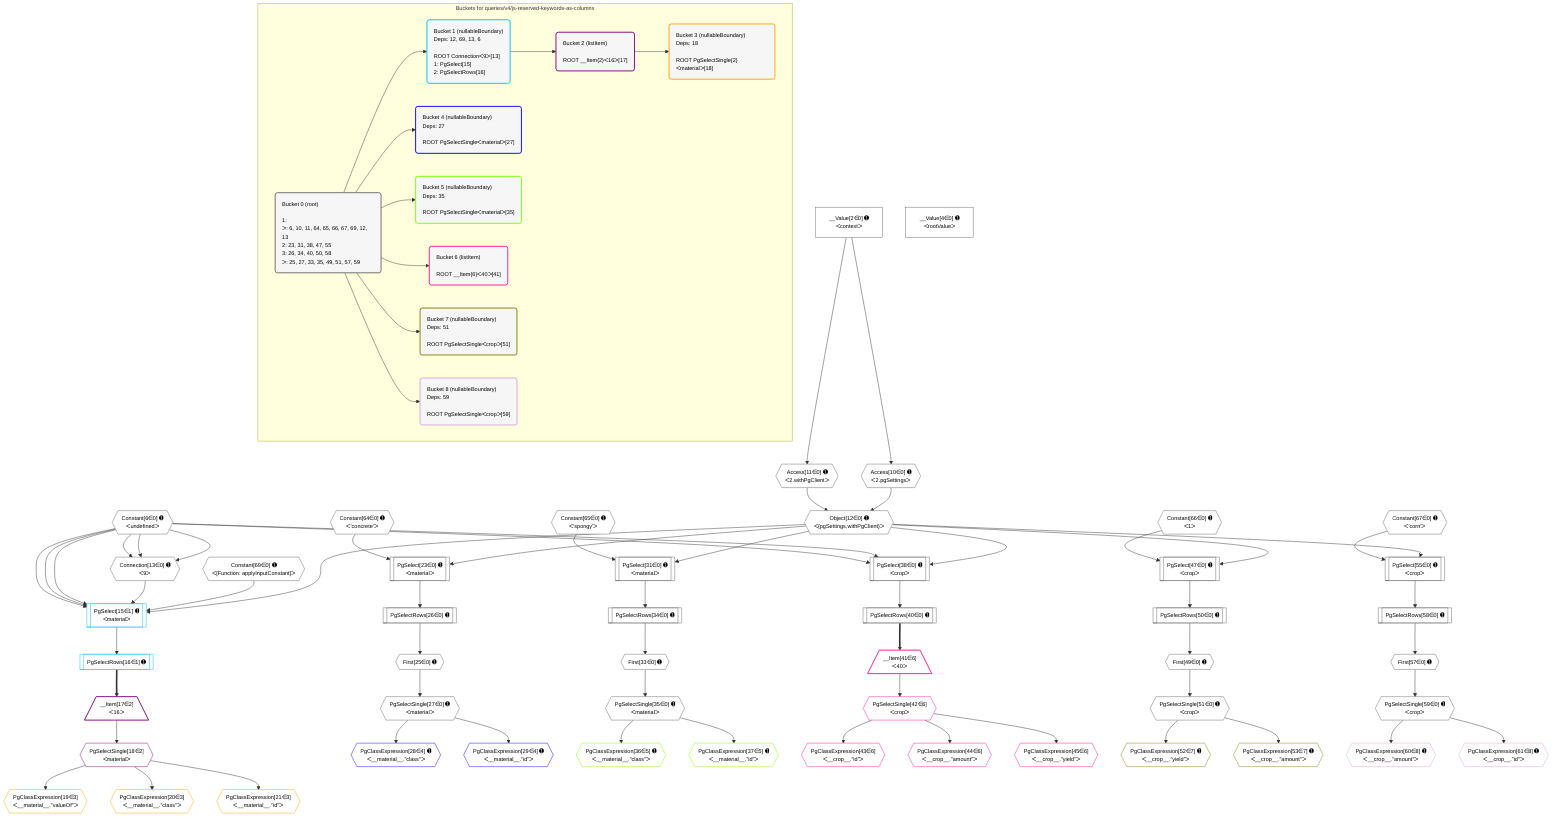 %%{init: {'themeVariables': { 'fontSize': '12px'}}}%%
graph TD
    classDef path fill:#eee,stroke:#000,color:#000
    classDef plan fill:#fff,stroke-width:1px,color:#000
    classDef itemplan fill:#fff,stroke-width:2px,color:#000
    classDef unbatchedplan fill:#dff,stroke-width:1px,color:#000
    classDef sideeffectplan fill:#fcc,stroke-width:2px,color:#000
    classDef bucket fill:#f6f6f6,color:#000,stroke-width:2px,text-align:left


    %% plan dependencies
    Connection13{{"Connection[13∈0] ➊<br />ᐸ9ᐳ"}}:::plan
    Constant6{{"Constant[6∈0] ➊<br />ᐸundefinedᐳ"}}:::plan
    Constant6 & Constant6 & Constant6 --> Connection13
    PgSelect38[["PgSelect[38∈0] ➊<br />ᐸcropᐳ"]]:::plan
    Object12{{"Object[12∈0] ➊<br />ᐸ{pgSettings,withPgClient}ᐳ"}}:::plan
    Object12 & Constant6 & Constant6 --> PgSelect38
    Access10{{"Access[10∈0] ➊<br />ᐸ2.pgSettingsᐳ"}}:::plan
    Access11{{"Access[11∈0] ➊<br />ᐸ2.withPgClientᐳ"}}:::plan
    Access10 & Access11 --> Object12
    PgSelect23[["PgSelect[23∈0] ➊<br />ᐸmaterialᐳ"]]:::plan
    Constant64{{"Constant[64∈0] ➊<br />ᐸ'concrete'ᐳ"}}:::plan
    Object12 & Constant64 --> PgSelect23
    PgSelect31[["PgSelect[31∈0] ➊<br />ᐸmaterialᐳ"]]:::plan
    Constant65{{"Constant[65∈0] ➊<br />ᐸ'spongy'ᐳ"}}:::plan
    Object12 & Constant65 --> PgSelect31
    PgSelect47[["PgSelect[47∈0] ➊<br />ᐸcropᐳ"]]:::plan
    Constant66{{"Constant[66∈0] ➊<br />ᐸ1ᐳ"}}:::plan
    Object12 & Constant66 --> PgSelect47
    PgSelect55[["PgSelect[55∈0] ➊<br />ᐸcropᐳ"]]:::plan
    Constant67{{"Constant[67∈0] ➊<br />ᐸ'corn'ᐳ"}}:::plan
    Object12 & Constant67 --> PgSelect55
    __Value2["__Value[2∈0] ➊<br />ᐸcontextᐳ"]:::plan
    __Value2 --> Access10
    __Value2 --> Access11
    First25{{"First[25∈0] ➊"}}:::plan
    PgSelectRows26[["PgSelectRows[26∈0] ➊"]]:::plan
    PgSelectRows26 --> First25
    PgSelect23 --> PgSelectRows26
    PgSelectSingle27{{"PgSelectSingle[27∈0] ➊<br />ᐸmaterialᐳ"}}:::plan
    First25 --> PgSelectSingle27
    First33{{"First[33∈0] ➊"}}:::plan
    PgSelectRows34[["PgSelectRows[34∈0] ➊"]]:::plan
    PgSelectRows34 --> First33
    PgSelect31 --> PgSelectRows34
    PgSelectSingle35{{"PgSelectSingle[35∈0] ➊<br />ᐸmaterialᐳ"}}:::plan
    First33 --> PgSelectSingle35
    PgSelectRows40[["PgSelectRows[40∈0] ➊"]]:::plan
    PgSelect38 --> PgSelectRows40
    First49{{"First[49∈0] ➊"}}:::plan
    PgSelectRows50[["PgSelectRows[50∈0] ➊"]]:::plan
    PgSelectRows50 --> First49
    PgSelect47 --> PgSelectRows50
    PgSelectSingle51{{"PgSelectSingle[51∈0] ➊<br />ᐸcropᐳ"}}:::plan
    First49 --> PgSelectSingle51
    First57{{"First[57∈0] ➊"}}:::plan
    PgSelectRows58[["PgSelectRows[58∈0] ➊"]]:::plan
    PgSelectRows58 --> First57
    PgSelect55 --> PgSelectRows58
    PgSelectSingle59{{"PgSelectSingle[59∈0] ➊<br />ᐸcropᐳ"}}:::plan
    First57 --> PgSelectSingle59
    __Value4["__Value[4∈0] ➊<br />ᐸrootValueᐳ"]:::plan
    Constant69{{"Constant[69∈0] ➊<br />ᐸ[Function: applyInputConstant]ᐳ"}}:::plan
    PgSelect15[["PgSelect[15∈1] ➊<br />ᐸmaterialᐳ"]]:::plan
    Object12 & Constant69 & Connection13 & Constant6 & Constant6 & Constant6 --> PgSelect15
    PgSelectRows16[["PgSelectRows[16∈1] ➊"]]:::plan
    PgSelect15 --> PgSelectRows16
    __Item17[/"__Item[17∈2]<br />ᐸ16ᐳ"\]:::itemplan
    PgSelectRows16 ==> __Item17
    PgSelectSingle18{{"PgSelectSingle[18∈2]<br />ᐸmaterialᐳ"}}:::plan
    __Item17 --> PgSelectSingle18
    PgClassExpression19{{"PgClassExpression[19∈3]<br />ᐸ__material__.”valueOf”ᐳ"}}:::plan
    PgSelectSingle18 --> PgClassExpression19
    PgClassExpression20{{"PgClassExpression[20∈3]<br />ᐸ__material__.”class”ᐳ"}}:::plan
    PgSelectSingle18 --> PgClassExpression20
    PgClassExpression21{{"PgClassExpression[21∈3]<br />ᐸ__material__.”id”ᐳ"}}:::plan
    PgSelectSingle18 --> PgClassExpression21
    PgClassExpression28{{"PgClassExpression[28∈4] ➊<br />ᐸ__material__.”class”ᐳ"}}:::plan
    PgSelectSingle27 --> PgClassExpression28
    PgClassExpression29{{"PgClassExpression[29∈4] ➊<br />ᐸ__material__.”id”ᐳ"}}:::plan
    PgSelectSingle27 --> PgClassExpression29
    PgClassExpression36{{"PgClassExpression[36∈5] ➊<br />ᐸ__material__.”class”ᐳ"}}:::plan
    PgSelectSingle35 --> PgClassExpression36
    PgClassExpression37{{"PgClassExpression[37∈5] ➊<br />ᐸ__material__.”id”ᐳ"}}:::plan
    PgSelectSingle35 --> PgClassExpression37
    __Item41[/"__Item[41∈6]<br />ᐸ40ᐳ"\]:::itemplan
    PgSelectRows40 ==> __Item41
    PgSelectSingle42{{"PgSelectSingle[42∈6]<br />ᐸcropᐳ"}}:::plan
    __Item41 --> PgSelectSingle42
    PgClassExpression43{{"PgClassExpression[43∈6]<br />ᐸ__crop__.”id”ᐳ"}}:::plan
    PgSelectSingle42 --> PgClassExpression43
    PgClassExpression44{{"PgClassExpression[44∈6]<br />ᐸ__crop__.”amount”ᐳ"}}:::plan
    PgSelectSingle42 --> PgClassExpression44
    PgClassExpression45{{"PgClassExpression[45∈6]<br />ᐸ__crop__.”yield”ᐳ"}}:::plan
    PgSelectSingle42 --> PgClassExpression45
    PgClassExpression52{{"PgClassExpression[52∈7] ➊<br />ᐸ__crop__.”yield”ᐳ"}}:::plan
    PgSelectSingle51 --> PgClassExpression52
    PgClassExpression53{{"PgClassExpression[53∈7] ➊<br />ᐸ__crop__.”amount”ᐳ"}}:::plan
    PgSelectSingle51 --> PgClassExpression53
    PgClassExpression60{{"PgClassExpression[60∈8] ➊<br />ᐸ__crop__.”amount”ᐳ"}}:::plan
    PgSelectSingle59 --> PgClassExpression60
    PgClassExpression61{{"PgClassExpression[61∈8] ➊<br />ᐸ__crop__.”id”ᐳ"}}:::plan
    PgSelectSingle59 --> PgClassExpression61

    %% define steps

    subgraph "Buckets for queries/v4/js-reserved-keywords-as-columns"
    Bucket0("Bucket 0 (root)<br /><br />1: <br />ᐳ: 6, 10, 11, 64, 65, 66, 67, 69, 12, 13<br />2: 23, 31, 38, 47, 55<br />3: 26, 34, 40, 50, 58<br />ᐳ: 25, 27, 33, 35, 49, 51, 57, 59"):::bucket
    classDef bucket0 stroke:#696969
    class Bucket0,__Value2,__Value4,Constant6,Access10,Access11,Object12,Connection13,PgSelect23,First25,PgSelectRows26,PgSelectSingle27,PgSelect31,First33,PgSelectRows34,PgSelectSingle35,PgSelect38,PgSelectRows40,PgSelect47,First49,PgSelectRows50,PgSelectSingle51,PgSelect55,First57,PgSelectRows58,PgSelectSingle59,Constant64,Constant65,Constant66,Constant67,Constant69 bucket0
    Bucket1("Bucket 1 (nullableBoundary)<br />Deps: 12, 69, 13, 6<br /><br />ROOT Connectionᐸ9ᐳ[13]<br />1: PgSelect[15]<br />2: PgSelectRows[16]"):::bucket
    classDef bucket1 stroke:#00bfff
    class Bucket1,PgSelect15,PgSelectRows16 bucket1
    Bucket2("Bucket 2 (listItem)<br /><br />ROOT __Item{2}ᐸ16ᐳ[17]"):::bucket
    classDef bucket2 stroke:#7f007f
    class Bucket2,__Item17,PgSelectSingle18 bucket2
    Bucket3("Bucket 3 (nullableBoundary)<br />Deps: 18<br /><br />ROOT PgSelectSingle{2}ᐸmaterialᐳ[18]"):::bucket
    classDef bucket3 stroke:#ffa500
    class Bucket3,PgClassExpression19,PgClassExpression20,PgClassExpression21 bucket3
    Bucket4("Bucket 4 (nullableBoundary)<br />Deps: 27<br /><br />ROOT PgSelectSingleᐸmaterialᐳ[27]"):::bucket
    classDef bucket4 stroke:#0000ff
    class Bucket4,PgClassExpression28,PgClassExpression29 bucket4
    Bucket5("Bucket 5 (nullableBoundary)<br />Deps: 35<br /><br />ROOT PgSelectSingleᐸmaterialᐳ[35]"):::bucket
    classDef bucket5 stroke:#7fff00
    class Bucket5,PgClassExpression36,PgClassExpression37 bucket5
    Bucket6("Bucket 6 (listItem)<br /><br />ROOT __Item{6}ᐸ40ᐳ[41]"):::bucket
    classDef bucket6 stroke:#ff1493
    class Bucket6,__Item41,PgSelectSingle42,PgClassExpression43,PgClassExpression44,PgClassExpression45 bucket6
    Bucket7("Bucket 7 (nullableBoundary)<br />Deps: 51<br /><br />ROOT PgSelectSingleᐸcropᐳ[51]"):::bucket
    classDef bucket7 stroke:#808000
    class Bucket7,PgClassExpression52,PgClassExpression53 bucket7
    Bucket8("Bucket 8 (nullableBoundary)<br />Deps: 59<br /><br />ROOT PgSelectSingleᐸcropᐳ[59]"):::bucket
    classDef bucket8 stroke:#dda0dd
    class Bucket8,PgClassExpression60,PgClassExpression61 bucket8
    Bucket0 --> Bucket1 & Bucket4 & Bucket5 & Bucket6 & Bucket7 & Bucket8
    Bucket1 --> Bucket2
    Bucket2 --> Bucket3
    end